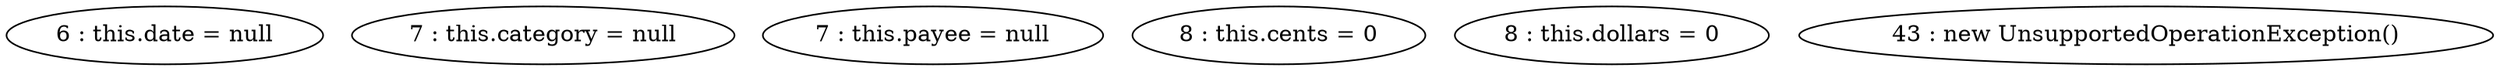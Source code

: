 digraph G {
"6 : this.date = null"
"7 : this.category = null"
"7 : this.payee = null"
"8 : this.cents = 0"
"8 : this.dollars = 0"
"43 : new UnsupportedOperationException()"
}